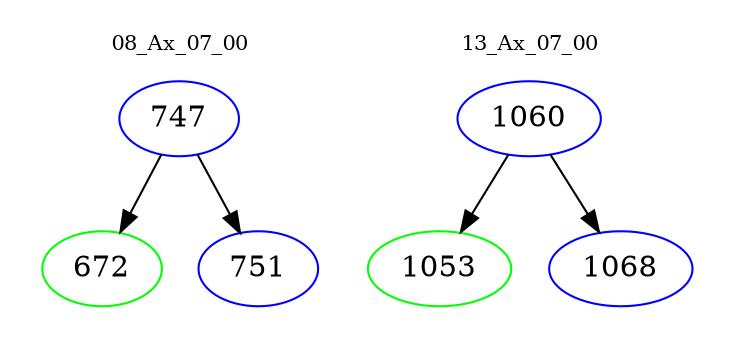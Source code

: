 digraph{
subgraph cluster_0 {
color = white
label = "08_Ax_07_00";
fontsize=10;
T0_747 [label="747", color="blue"]
T0_747 -> T0_672 [color="black"]
T0_672 [label="672", color="green"]
T0_747 -> T0_751 [color="black"]
T0_751 [label="751", color="blue"]
}
subgraph cluster_1 {
color = white
label = "13_Ax_07_00";
fontsize=10;
T1_1060 [label="1060", color="blue"]
T1_1060 -> T1_1053 [color="black"]
T1_1053 [label="1053", color="green"]
T1_1060 -> T1_1068 [color="black"]
T1_1068 [label="1068", color="blue"]
}
}
